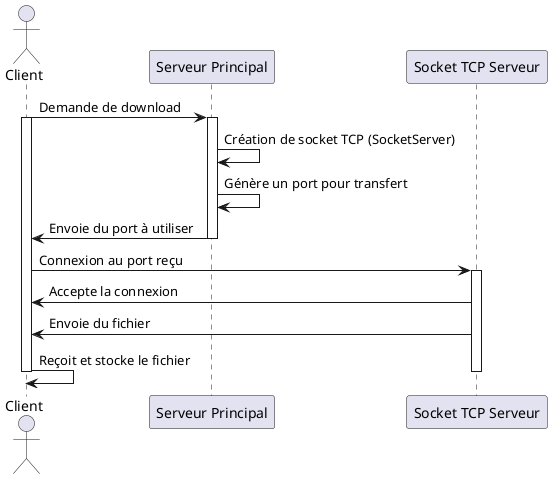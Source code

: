 @startuml
actor Client
participant "Serveur Principal" as Server
participant "Socket TCP Serveur" as SocketServer

Client -> Server : Demande de download
activate Client
activate Server

Server -> Server : Création de socket TCP (SocketServer)
Server -> Server : Génère un port pour transfert
Server -> Client : Envoie du port à utiliser
deactivate Server

Client -> SocketServer : Connexion au port reçu
activate SocketServer

SocketServer -> Client : Accepte la connexion

SocketServer -> Client : Envoie du fichier
Client -> Client : Reçoit et stocke le fichier

deactivate Client
deactivate SocketServer
@enduml
